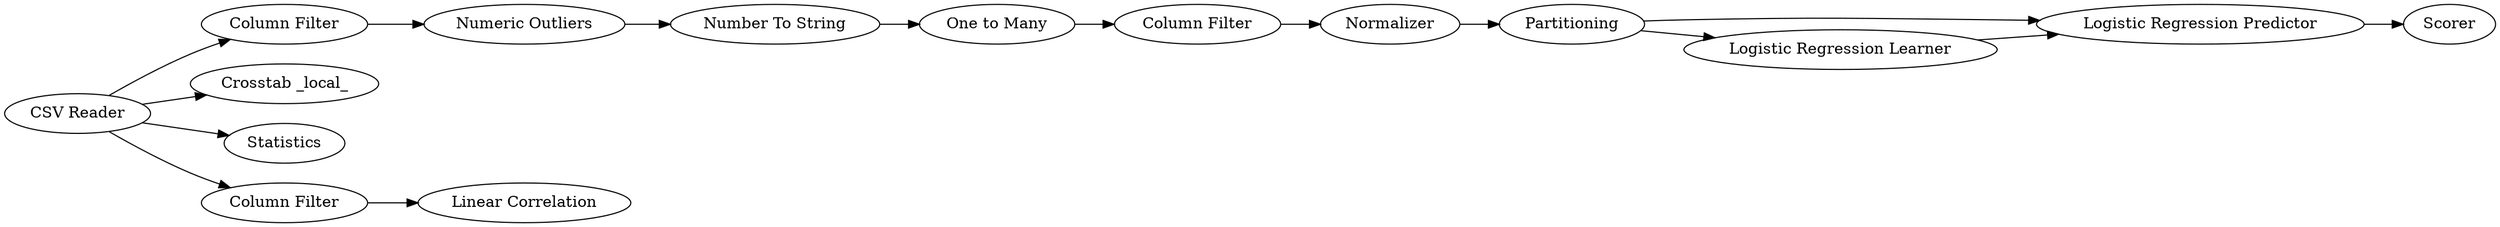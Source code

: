 digraph {
	"-7353562160500978190_6" [label="Linear Correlation"]
	"-2786141462594931227_10" [label="One to Many"]
	"-7353562160500978190_1" [label="CSV Reader"]
	"-2786141462594931227_15" [label=Normalizer]
	"-2786141462594931227_12" [label="Column Filter"]
	"-2786141462594931227_13" [label="Column Filter"]
	"-7353562160500978190_12" [label="Logistic Regression Predictor"]
	"-7353562160500978190_9" [label="Crosstab _local_"]
	"-2786141462594931227_14" [label=Partitioning]
	"-7353562160500978190_2" [label=Statistics]
	"-7353562160500978190_5" [label="Column Filter"]
	"-7353562160500978190_13" [label=Scorer]
	"-2786141462594931227_16" [label="Numeric Outliers"]
	"-7353562160500978190_10" [label="Logistic Regression Learner"]
	"-2786141462594931227_11" [label="Number To String"]
	"-2786141462594931227_15" -> "-2786141462594931227_14"
	"-7353562160500978190_5" -> "-7353562160500978190_6"
	"-7353562160500978190_1" -> "-7353562160500978190_5"
	"-2786141462594931227_11" -> "-2786141462594931227_10"
	"-7353562160500978190_1" -> "-7353562160500978190_2"
	"-2786141462594931227_10" -> "-2786141462594931227_13"
	"-7353562160500978190_1" -> "-7353562160500978190_9"
	"-7353562160500978190_12" -> "-7353562160500978190_13"
	"-7353562160500978190_1" -> "-2786141462594931227_12"
	"-2786141462594931227_14" -> "-7353562160500978190_10"
	"-2786141462594931227_12" -> "-2786141462594931227_16"
	"-2786141462594931227_14" -> "-7353562160500978190_12"
	"-2786141462594931227_13" -> "-2786141462594931227_15"
	"-2786141462594931227_16" -> "-2786141462594931227_11"
	"-7353562160500978190_10" -> "-7353562160500978190_12"
	rankdir=LR
}
